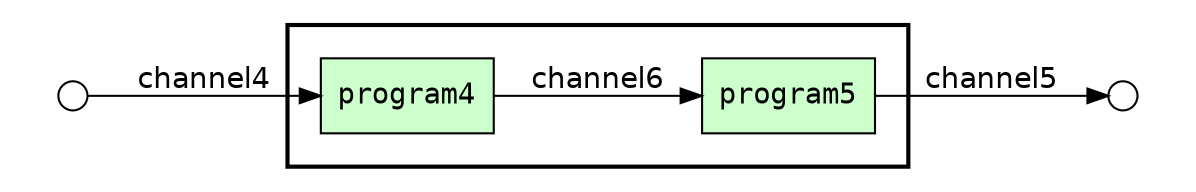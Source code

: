 digraph Workflow {
rankdir=LR

/* Start of double cluster for drawing box around nodes in workflow */
subgraph cluster0 {label=""; penwidth=2; fontsize=18
subgraph cluster1 {label=""; color="white"

/* Nodes representing programs in workflow */
node[shape=box style="filled" fillcolor="#CCFFCC" peripheries=1 fontname="Courier"]
node1 [label="program4"]
node2 [label="program5"]

/* Nodes representing subworkflows in workflow */
node[shape=box style="filled" fillcolor="#CCFFCC" peripheries=2 fontname="Courier"]

/* Edges for channels between programs in workflow */
edge[fontname=Helvetica]
node1 -> node2 [label="channel6"]

/* End of double cluster for drawing box around nodes in workflow */
}}

/* Nodes representing workflow ports */
node[shape=circle style="filled" fillcolor="#FFFFFF" peripheries=1 fontname="Courier" width=0.2]
subgraph cluster2 { label="" color="white"
subgraph cluster3 { label="" color="white"
node3 [label=""]
}}
subgraph cluster4 { label="" color="white"
subgraph cluster5 { label="" color="white"
node4 [label=""]
}}

/* Edges for channels between programs and ports */
edge[fontname=Helvetica]
node2 -> node4 [label="channel5"]
node3 -> node1 [label="channel4"]
}
